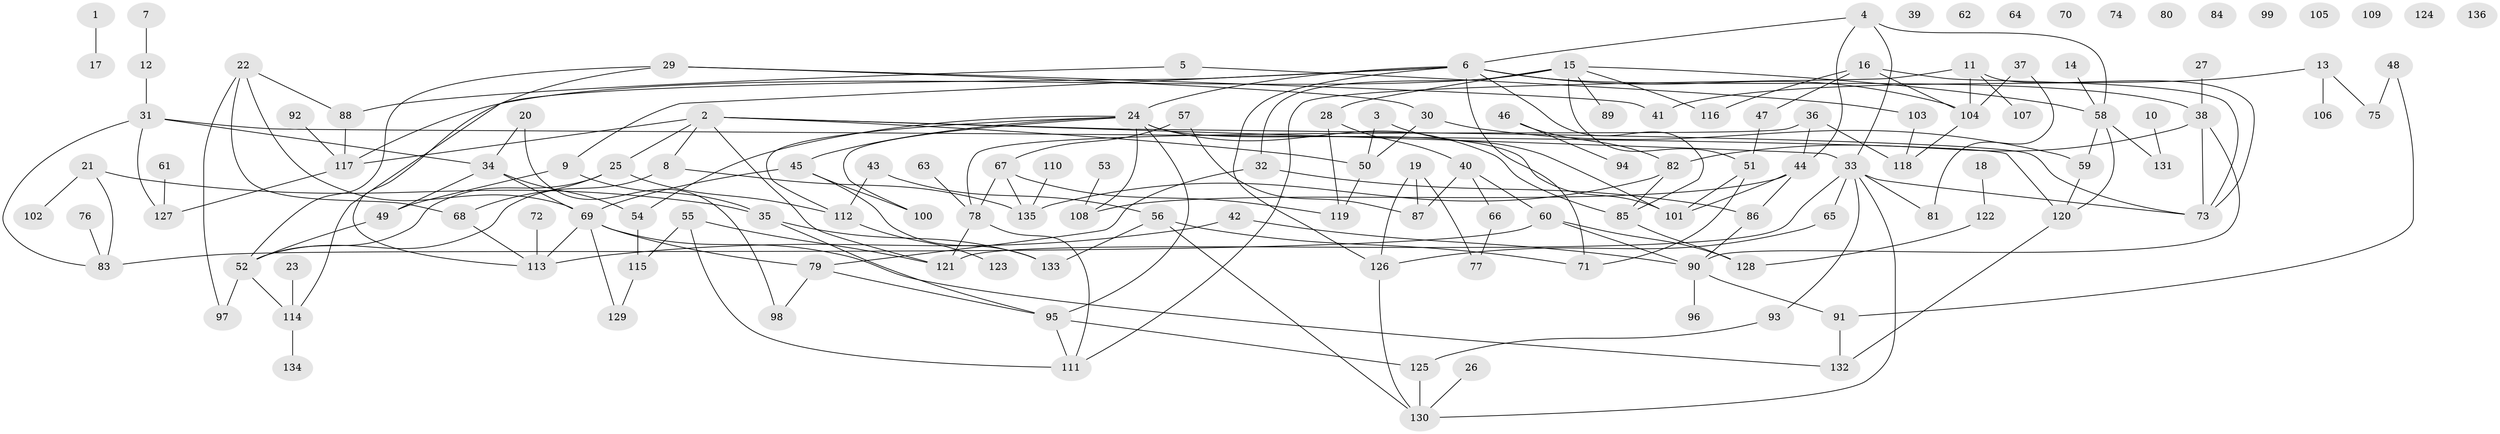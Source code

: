 // Generated by graph-tools (version 1.1) at 2025/33/03/09/25 02:33:23]
// undirected, 136 vertices, 192 edges
graph export_dot {
graph [start="1"]
  node [color=gray90,style=filled];
  1;
  2;
  3;
  4;
  5;
  6;
  7;
  8;
  9;
  10;
  11;
  12;
  13;
  14;
  15;
  16;
  17;
  18;
  19;
  20;
  21;
  22;
  23;
  24;
  25;
  26;
  27;
  28;
  29;
  30;
  31;
  32;
  33;
  34;
  35;
  36;
  37;
  38;
  39;
  40;
  41;
  42;
  43;
  44;
  45;
  46;
  47;
  48;
  49;
  50;
  51;
  52;
  53;
  54;
  55;
  56;
  57;
  58;
  59;
  60;
  61;
  62;
  63;
  64;
  65;
  66;
  67;
  68;
  69;
  70;
  71;
  72;
  73;
  74;
  75;
  76;
  77;
  78;
  79;
  80;
  81;
  82;
  83;
  84;
  85;
  86;
  87;
  88;
  89;
  90;
  91;
  92;
  93;
  94;
  95;
  96;
  97;
  98;
  99;
  100;
  101;
  102;
  103;
  104;
  105;
  106;
  107;
  108;
  109;
  110;
  111;
  112;
  113;
  114;
  115;
  116;
  117;
  118;
  119;
  120;
  121;
  122;
  123;
  124;
  125;
  126;
  127;
  128;
  129;
  130;
  131;
  132;
  133;
  134;
  135;
  136;
  1 -- 17;
  2 -- 8;
  2 -- 25;
  2 -- 33;
  2 -- 50;
  2 -- 73;
  2 -- 117;
  2 -- 121;
  3 -- 50;
  3 -- 101;
  4 -- 6;
  4 -- 33;
  4 -- 44;
  4 -- 58;
  5 -- 88;
  5 -- 103;
  6 -- 9;
  6 -- 24;
  6 -- 38;
  6 -- 71;
  6 -- 85;
  6 -- 104;
  6 -- 114;
  6 -- 126;
  7 -- 12;
  8 -- 52;
  8 -- 135;
  9 -- 35;
  9 -- 49;
  10 -- 131;
  11 -- 73;
  11 -- 104;
  11 -- 107;
  11 -- 111;
  12 -- 31;
  13 -- 41;
  13 -- 75;
  13 -- 106;
  14 -- 58;
  15 -- 28;
  15 -- 32;
  15 -- 51;
  15 -- 58;
  15 -- 89;
  15 -- 116;
  15 -- 117;
  16 -- 47;
  16 -- 73;
  16 -- 104;
  16 -- 116;
  18 -- 122;
  19 -- 77;
  19 -- 87;
  19 -- 126;
  20 -- 34;
  20 -- 98;
  21 -- 35;
  21 -- 83;
  21 -- 102;
  22 -- 68;
  22 -- 69;
  22 -- 88;
  22 -- 97;
  23 -- 114;
  24 -- 45;
  24 -- 54;
  24 -- 85;
  24 -- 95;
  24 -- 100;
  24 -- 101;
  24 -- 108;
  24 -- 112;
  25 -- 52;
  25 -- 68;
  25 -- 112;
  26 -- 130;
  27 -- 38;
  28 -- 40;
  28 -- 119;
  29 -- 30;
  29 -- 41;
  29 -- 52;
  29 -- 113;
  30 -- 50;
  30 -- 59;
  31 -- 34;
  31 -- 83;
  31 -- 120;
  31 -- 127;
  32 -- 79;
  32 -- 86;
  33 -- 65;
  33 -- 73;
  33 -- 81;
  33 -- 93;
  33 -- 121;
  33 -- 130;
  34 -- 49;
  34 -- 54;
  34 -- 69;
  35 -- 95;
  35 -- 133;
  36 -- 44;
  36 -- 78;
  36 -- 118;
  37 -- 81;
  37 -- 104;
  38 -- 73;
  38 -- 82;
  38 -- 90;
  40 -- 60;
  40 -- 66;
  40 -- 87;
  42 -- 90;
  42 -- 113;
  43 -- 56;
  43 -- 112;
  44 -- 86;
  44 -- 101;
  44 -- 108;
  45 -- 69;
  45 -- 100;
  45 -- 133;
  46 -- 82;
  46 -- 94;
  47 -- 51;
  48 -- 75;
  48 -- 91;
  49 -- 52;
  50 -- 119;
  51 -- 71;
  51 -- 101;
  52 -- 97;
  52 -- 114;
  53 -- 108;
  54 -- 115;
  55 -- 111;
  55 -- 115;
  55 -- 121;
  56 -- 71;
  56 -- 130;
  56 -- 133;
  57 -- 67;
  57 -- 87;
  58 -- 59;
  58 -- 120;
  58 -- 131;
  59 -- 120;
  60 -- 83;
  60 -- 90;
  60 -- 128;
  61 -- 127;
  63 -- 78;
  65 -- 126;
  66 -- 77;
  67 -- 78;
  67 -- 119;
  67 -- 135;
  68 -- 113;
  69 -- 79;
  69 -- 113;
  69 -- 129;
  69 -- 132;
  72 -- 113;
  76 -- 83;
  78 -- 111;
  78 -- 121;
  79 -- 95;
  79 -- 98;
  82 -- 85;
  82 -- 135;
  85 -- 128;
  86 -- 90;
  88 -- 117;
  90 -- 91;
  90 -- 96;
  91 -- 132;
  92 -- 117;
  93 -- 125;
  95 -- 111;
  95 -- 125;
  103 -- 118;
  104 -- 118;
  110 -- 135;
  112 -- 123;
  114 -- 134;
  115 -- 129;
  117 -- 127;
  120 -- 132;
  122 -- 128;
  125 -- 130;
  126 -- 130;
}
